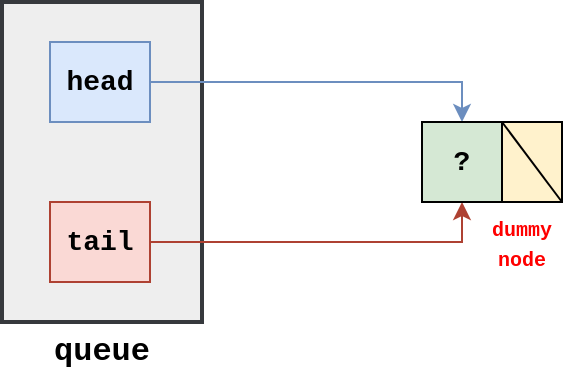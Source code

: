 <mxfile version="24.6.4" type="device">
  <diagram name="Página-1" id="jQoiph2c1nl-3ZJ2nl2n">
    <mxGraphModel dx="607" dy="367" grid="1" gridSize="10" guides="1" tooltips="1" connect="1" arrows="1" fold="1" page="1" pageScale="1" pageWidth="827" pageHeight="1169" math="0" shadow="0">
      <root>
        <mxCell id="0" />
        <mxCell id="1" parent="0" />
        <mxCell id="DvdFpIc3kAiTPLH7OsFK-3" value="" style="rounded=0;whiteSpace=wrap;html=1;fillColor=#eeeeee;strokeColor=#36393D;strokeWidth=2;" parent="1" vertex="1">
          <mxGeometry x="50" y="310" width="100" height="160" as="geometry" />
        </mxCell>
        <mxCell id="DvdFpIc3kAiTPLH7OsFK-4" value="&lt;font style=&quot;font-size: 14px;&quot; face=&quot;Courier New&quot;&gt;&lt;b&gt;head&lt;/b&gt;&lt;/font&gt;" style="rounded=0;whiteSpace=wrap;html=1;fillColor=#dae8fc;strokeColor=#6C8EBF;" parent="1" vertex="1">
          <mxGeometry x="74" y="330" width="50" height="40" as="geometry" />
        </mxCell>
        <mxCell id="DvdFpIc3kAiTPLH7OsFK-5" value="" style="endArrow=classic;html=1;rounded=0;exitX=1;exitY=0.5;exitDx=0;exitDy=0;strokeColor=#6C8EBF;entryX=0.5;entryY=0;entryDx=0;entryDy=0;" parent="1" source="DvdFpIc3kAiTPLH7OsFK-4" edge="1" target="vKHlf7crhxHV-lQtjQDH-1">
          <mxGeometry width="50" height="50" relative="1" as="geometry">
            <mxPoint x="270" y="480" as="sourcePoint" />
            <mxPoint x="180" y="360" as="targetPoint" />
            <Array as="points">
              <mxPoint x="280" y="350" />
              <mxPoint x="280" y="360" />
            </Array>
          </mxGeometry>
        </mxCell>
        <mxCell id="DvdFpIc3kAiTPLH7OsFK-6" value="&lt;font style=&quot;font-size: 16px;&quot; face=&quot;Courier New&quot;&gt;&lt;b&gt;queue&lt;/b&gt;&lt;/font&gt;" style="text;html=1;align=center;verticalAlign=middle;whiteSpace=wrap;rounded=0;" parent="1" vertex="1">
          <mxGeometry x="70" y="470" width="60" height="30" as="geometry" />
        </mxCell>
        <mxCell id="DvdFpIc3kAiTPLH7OsFK-7" value="&lt;font style=&quot;font-size: 14px;&quot; face=&quot;Courier New&quot;&gt;&lt;b&gt;tail&lt;/b&gt;&lt;/font&gt;" style="rounded=0;whiteSpace=wrap;html=1;fillColor=#fad9d5;strokeColor=#ae4132;" parent="1" vertex="1">
          <mxGeometry x="74" y="410" width="50" height="40" as="geometry" />
        </mxCell>
        <mxCell id="DvdFpIc3kAiTPLH7OsFK-8" value="" style="endArrow=classic;html=1;rounded=0;exitX=1;exitY=0.5;exitDx=0;exitDy=0;strokeColor=#AE4132;entryX=0.5;entryY=1;entryDx=0;entryDy=0;" parent="1" source="DvdFpIc3kAiTPLH7OsFK-7" edge="1" target="vKHlf7crhxHV-lQtjQDH-1">
          <mxGeometry width="50" height="50" relative="1" as="geometry">
            <mxPoint x="270" y="537" as="sourcePoint" />
            <mxPoint x="180" y="417" as="targetPoint" />
            <Array as="points">
              <mxPoint x="280" y="430" />
              <mxPoint x="280" y="417" />
            </Array>
          </mxGeometry>
        </mxCell>
        <mxCell id="DvdFpIc3kAiTPLH7OsFK-10" value="" style="endArrow=none;html=1;rounded=0;exitX=1;exitY=1;exitDx=0;exitDy=0;entryX=0;entryY=0;entryDx=0;entryDy=0;" parent="1" source="vKHlf7crhxHV-lQtjQDH-2" target="vKHlf7crhxHV-lQtjQDH-2" edge="1">
          <mxGeometry width="50" height="50" relative="1" as="geometry">
            <mxPoint x="230" y="427" as="sourcePoint" />
            <mxPoint x="280" y="377" as="targetPoint" />
          </mxGeometry>
        </mxCell>
        <mxCell id="vKHlf7crhxHV-lQtjQDH-1" value="&lt;font face=&quot;Courier New&quot;&gt;&lt;span style=&quot;font-size: 14px;&quot;&gt;&lt;b&gt;?&lt;/b&gt;&lt;/span&gt;&lt;/font&gt;" style="rounded=0;whiteSpace=wrap;html=1;fillColor=#d5e8d4;strokeColor=#000000;" vertex="1" parent="1">
          <mxGeometry x="260" y="370" width="40" height="40" as="geometry" />
        </mxCell>
        <mxCell id="vKHlf7crhxHV-lQtjQDH-2" value="" style="rounded=0;whiteSpace=wrap;html=1;fillColor=#fff2cc;strokeColor=#000000;" vertex="1" parent="1">
          <mxGeometry x="300" y="370" width="30" height="40" as="geometry" />
        </mxCell>
        <mxCell id="vKHlf7crhxHV-lQtjQDH-4" value="" style="endArrow=none;html=1;rounded=0;exitX=0;exitY=0;exitDx=0;exitDy=0;entryX=1;entryY=1;entryDx=0;entryDy=0;" edge="1" parent="1" source="vKHlf7crhxHV-lQtjQDH-2" target="vKHlf7crhxHV-lQtjQDH-2">
          <mxGeometry width="50" height="50" relative="1" as="geometry">
            <mxPoint x="320" y="480" as="sourcePoint" />
            <mxPoint x="370" y="430" as="targetPoint" />
          </mxGeometry>
        </mxCell>
        <mxCell id="vKHlf7crhxHV-lQtjQDH-5" value="&lt;font color=&quot;#ff0000&quot; style=&quot;font-size: 10px;&quot; face=&quot;Courier New&quot;&gt;&lt;b&gt;dummy node&lt;/b&gt;&lt;/font&gt;" style="text;html=1;align=center;verticalAlign=middle;whiteSpace=wrap;rounded=0;" vertex="1" parent="1">
          <mxGeometry x="290" y="415" width="40" height="30" as="geometry" />
        </mxCell>
      </root>
    </mxGraphModel>
  </diagram>
</mxfile>
